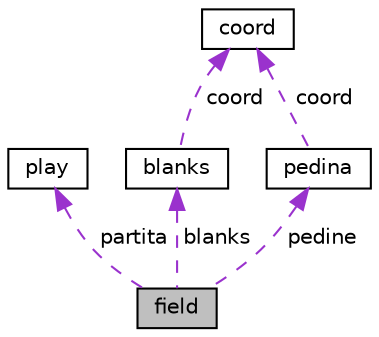digraph "field"
{
 // LATEX_PDF_SIZE
  edge [fontname="Helvetica",fontsize="10",labelfontname="Helvetica",labelfontsize="10"];
  node [fontname="Helvetica",fontsize="10",shape=record];
  Node1 [label="field",height=0.2,width=0.4,color="black", fillcolor="grey75", style="filled", fontcolor="black",tooltip=" "];
  Node2 -> Node1 [dir="back",color="darkorchid3",fontsize="10",style="dashed",label=" partita" ,fontname="Helvetica"];
  Node2 [label="play",height=0.2,width=0.4,color="black", fillcolor="white", style="filled",URL="$structplay.html",tooltip=" "];
  Node3 -> Node1 [dir="back",color="darkorchid3",fontsize="10",style="dashed",label=" blanks" ,fontname="Helvetica"];
  Node3 [label="blanks",height=0.2,width=0.4,color="black", fillcolor="white", style="filled",URL="$structblanks.html",tooltip=" "];
  Node4 -> Node3 [dir="back",color="darkorchid3",fontsize="10",style="dashed",label=" coord" ,fontname="Helvetica"];
  Node4 [label="coord",height=0.2,width=0.4,color="black", fillcolor="white", style="filled",URL="$structcoord.html",tooltip=" "];
  Node5 -> Node1 [dir="back",color="darkorchid3",fontsize="10",style="dashed",label=" pedine" ,fontname="Helvetica"];
  Node5 [label="pedina",height=0.2,width=0.4,color="black", fillcolor="white", style="filled",URL="$structpedina.html",tooltip=" "];
  Node4 -> Node5 [dir="back",color="darkorchid3",fontsize="10",style="dashed",label=" coord" ,fontname="Helvetica"];
}
